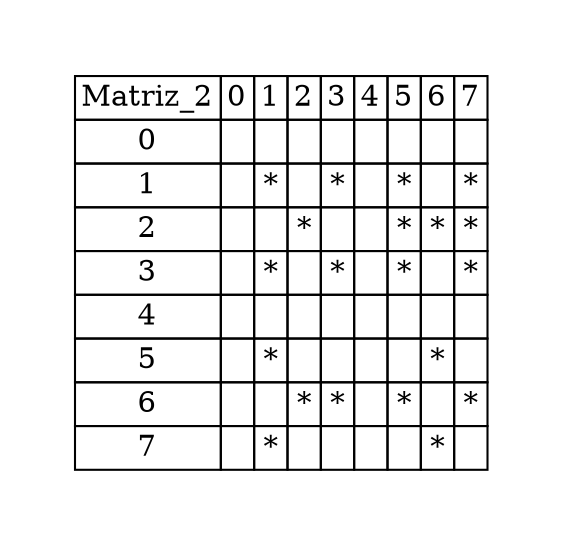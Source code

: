 digraph G{
graph [pad="0.5", nodesep="0.5", ranksep="2"];
  node [shape=plain]
  rankdir=LR; 
Foo [label=< 
<table border="0" cellborder="1" cellspacing="0">
<tr>
<td>Matriz_2</td>
<td>0</td>
<td>1</td>
<td>2</td>
<td>3</td>
<td>4</td>
<td>5</td>
<td>6</td>
<td>7</td>
</tr>
<tr>
<td>0</td>
<td> </td>
<td> </td>
<td> </td>
<td> </td>
<td> </td>
<td> </td>
<td> </td>
<td> </td>
</tr>
<tr>
<td>1</td>
<td> </td>
<td>*</td>
<td> </td>
<td>*</td>
<td> </td>
<td>*</td>
<td> </td>
<td>*</td>
</tr>
<tr>
<td>2</td>
<td> </td>
<td> </td>
<td>*</td>
<td> </td>
<td> </td>
<td>*</td>
<td>*</td>
<td>*</td>
</tr>
<tr>
<td>3</td>
<td> </td>
<td>*</td>
<td> </td>
<td>*</td>
<td> </td>
<td>*</td>
<td> </td>
<td>*</td>
</tr>
<tr>
<td>4</td>
<td> </td>
<td> </td>
<td> </td>
<td> </td>
<td> </td>
<td> </td>
<td> </td>
<td> </td>
</tr>
<tr>
<td>5</td>
<td> </td>
<td>*</td>
<td> </td>
<td> </td>
<td> </td>
<td> </td>
<td>*</td>
<td> </td>
</tr>
<tr>
<td>6</td>
<td> </td>
<td> </td>
<td>*</td>
<td>*</td>
<td> </td>
<td>*</td>
<td> </td>
<td>*</td>
</tr>
<tr>
<td>7</td>
<td> </td>
<td>*</td>
<td> </td>
<td> </td>
<td> </td>
<td> </td>
<td>*</td>
<td> </td>
</tr>
</table>>];
}
